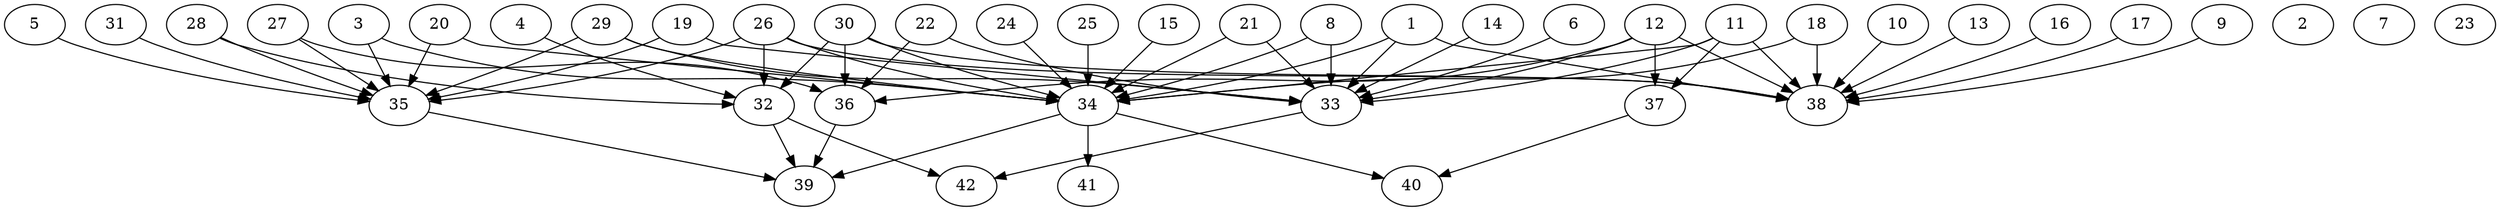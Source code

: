 // DAG (tier=3-complex, mode=compute, n=42, ccr=0.478, fat=0.809, density=0.626, regular=0.350, jump=0.350, mindata=1048576, maxdata=16777216)
// DAG automatically generated by daggen at Sun Aug 24 16:33:34 2025
// /home/ermia/Project/Environments/daggen/bin/daggen --dot --ccr 0.478 --fat 0.809 --regular 0.350 --density 0.626 --jump 0.350 --mindata 1048576 --maxdata 16777216 -n 42 
digraph G {
  1 [size="1478427148288000000000", alpha="0.17", expect_size="739213574144000000000"]
  1 -> 33 [size ="1038221312000000"]
  1 -> 34 [size ="1038221312000000"]
  1 -> 38 [size ="1038221312000000"]
  2 [size="9992801124741276", alpha="0.09", expect_size="4996400562370638"]
  3 [size="15617201297848008704", alpha="0.19", expect_size="7808600648924004352"]
  3 -> 34 [size ="49983361384448"]
  3 -> 35 [size ="49983361384448"]
  4 [size="5660236674386204", alpha="0.15", expect_size="2830118337193102"]
  4 -> 32 [size ="178585042157568"]
  5 [size="42753209162657872", alpha="0.03", expect_size="21376604581328936"]
  5 -> 35 [size ="1147335291699200"]
  6 [size="2282016612418618130432", alpha="0.05", expect_size="1141008306209309065216"]
  6 -> 33 [size ="1386657446100992"]
  7 [size="4392018105860925", alpha="0.15", expect_size="2196009052930462"]
  8 [size="163895698477817440", alpha="0.16", expect_size="81947849238908720"]
  8 -> 33 [size ="94084957995008"]
  8 -> 34 [size ="94084957995008"]
  9 [size="8567477791834534", alpha="0.14", expect_size="4283738895917267"]
  9 -> 38 [size ="273503014092800"]
  10 [size="1860532971668183711744", alpha="0.16", expect_size="930266485834091855872"]
  10 -> 38 [size ="1210175159533568"]
  11 [size="583877529379336320", alpha="0.11", expect_size="291938764689668160"]
  11 -> 33 [size ="262221854670848"]
  11 -> 34 [size ="262221854670848"]
  11 -> 37 [size ="262221854670848"]
  11 -> 38 [size ="262221854670848"]
  12 [size="148891121651087904", alpha="0.17", expect_size="74445560825543952"]
  12 -> 33 [size ="106971873148928"]
  12 -> 36 [size ="106971873148928"]
  12 -> 37 [size ="106971873148928"]
  12 -> 38 [size ="106971873148928"]
  13 [size="4084999814056660434944", alpha="0.14", expect_size="2042499907028330217472"]
  13 -> 38 [size ="2044331628167168"]
  14 [size="480659004492004160", alpha="0.10", expect_size="240329502246002080"]
  14 -> 33 [size ="193676391219200"]
  15 [size="40493010213290928", alpha="0.04", expect_size="20246505106645464"]
  15 -> 34 [size ="25984552140800"]
  16 [size="98885674334618496", alpha="0.08", expect_size="49442837167309248"]
  16 -> 38 [size ="55104505905152"]
  17 [size="31655977878133324", alpha="0.15", expect_size="15827988939066662"]
  17 -> 38 [size ="16630113370112"]
  18 [size="40592956211082384", alpha="0.08", expect_size="20296478105541192"]
  18 -> 34 [size ="45462765699072"]
  18 -> 38 [size ="45462765699072"]
  19 [size="2601425006894997504", alpha="0.03", expect_size="1300712503447498752"]
  19 -> 33 [size ="2152318204116992"]
  19 -> 35 [size ="2152318204116992"]
  20 [size="1121835004989144832", alpha="0.14", expect_size="560917502494572416"]
  20 -> 34 [size ="1270350964850688"]
  20 -> 35 [size ="1270350964850688"]
  21 [size="913061458619846885376", alpha="0.16", expect_size="456530729309923442688"]
  21 -> 33 [size ="752933570347008"]
  21 -> 34 [size ="752933570347008"]
  22 [size="3274113477556331085824", alpha="0.19", expect_size="1637056738778165542912"]
  22 -> 33 [size ="1763948110020608"]
  22 -> 36 [size ="1763948110020608"]
  23 [size="3696106063702184165376", alpha="0.00", expect_size="1848053031851092082688"]
  24 [size="80799859324463952", alpha="0.04", expect_size="40399929662231976"]
  24 -> 34 [size ="119416272453632"]
  25 [size="2738405133022550016", alpha="0.18", expect_size="1369202566511275008"]
  25 -> 34 [size ="1559553166540800"]
  26 [size="2224104177440606976", alpha="0.15", expect_size="1112052088720303488"]
  26 -> 32 [size ="1323543841210368"]
  26 -> 34 [size ="1323543841210368"]
  26 -> 35 [size ="1323543841210368"]
  26 -> 38 [size ="1323543841210368"]
  27 [size="1359049553237336576", alpha="0.11", expect_size="679524776618668288"]
  27 -> 35 [size ="1485869781352448"]
  27 -> 36 [size ="1485869781352448"]
  28 [size="378166461253678006272", alpha="0.19", expect_size="189083230626839003136"]
  28 -> 32 [size ="418355349553152"]
  28 -> 35 [size ="418355349553152"]
  29 [size="3749671820933750272", alpha="0.15", expect_size="1874835910466875136"]
  29 -> 33 [size ="1832725971468288"]
  29 -> 34 [size ="1832725971468288"]
  29 -> 35 [size ="1832725971468288"]
  30 [size="1944961400455561216", alpha="0.19", expect_size="972480700227780608"]
  30 -> 32 [size ="12465144332288"]
  30 -> 34 [size ="12465144332288"]
  30 -> 36 [size ="12465144332288"]
  30 -> 38 [size ="12465144332288"]
  31 [size="1310591352525681590272", alpha="0.16", expect_size="655295676262840795136"]
  31 -> 35 [size ="958079436849152"]
  32 [size="4168778587178545446912", alpha="0.16", expect_size="2084389293589272723456"]
  32 -> 39 [size ="2072188249178112"]
  32 -> 42 [size ="2072188249178112"]
  33 [size="5264376605136999424", alpha="0.13", expect_size="2632188302568499712"]
  33 -> 42 [size ="1793508583145472"]
  34 [size="1508337897088930560", alpha="0.05", expect_size="754168948544465280"]
  34 -> 39 [size ="526320064790528"]
  34 -> 40 [size ="526320064790528"]
  34 -> 41 [size ="526320064790528"]
  35 [size="54036218233814515712", alpha="0.11", expect_size="27018109116907257856"]
  35 -> 39 [size ="114343974797312"]
  36 [size="19801510014523277312", alpha="0.00", expect_size="9900755007261638656"]
  36 -> 39 [size ="58553859571712"]
  37 [size="1287549860067646898176", alpha="0.13", expect_size="643774930033823449088"]
  37 -> 40 [size ="946816950468608"]
  38 [size="432104568047475520", alpha="0.19", expect_size="216052284023737760"]
  39 [size="9561714580388908", alpha="0.05", expect_size="4780857290194454"]
  40 [size="89508945112334576", alpha="0.15", expect_size="44754472556167288"]
  41 [size="1855889766995747405824", alpha="0.03", expect_size="927944883497873702912"]
  42 [size="2682882913416399872", alpha="0.17", expect_size="1341441456708199936"]
}